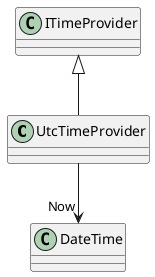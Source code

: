 @startuml
class UtcTimeProvider {
}
ITimeProvider <|-- UtcTimeProvider
UtcTimeProvider --> "Now" DateTime
@enduml
